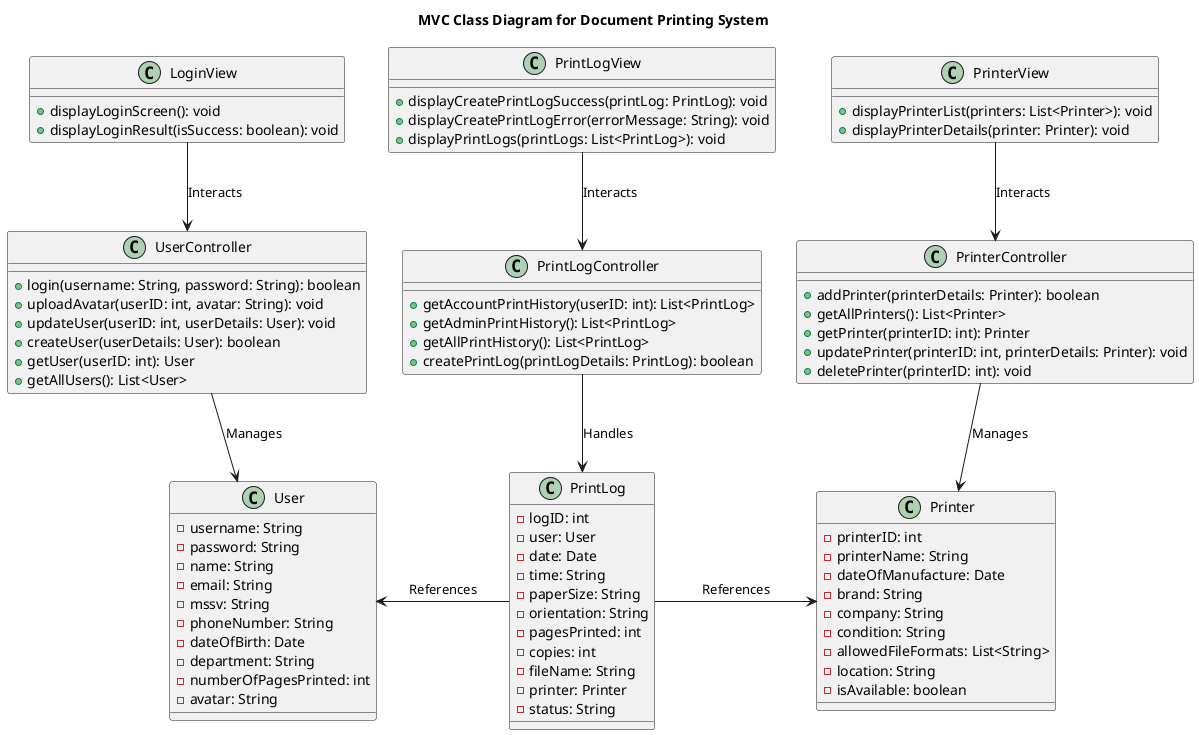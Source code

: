 @startuml mvc
title MVC Class Diagram for Document Printing System

' ==================== MODEL ====================
class User {
    - username: String
    - password: String
    - name: String
    - email: String
    - mssv: String
    - phoneNumber: String
    - dateOfBirth: Date
    - department: String
    - numberOfPagesPrinted: int
    - avatar: String
}

class PrintLog {
    - logID: int
    - user: User
    - date: Date
    - time: String
    - paperSize: String
    - orientation: String
    - pagesPrinted: int
    - copies: int
    - fileName: String
    - printer: Printer
    - status: String
}

class Printer {
    - printerID: int
    - printerName: String
    - dateOfManufacture: Date
    - brand: String
    - company: String
    - condition: String
    - allowedFileFormats: List<String>
    - location: String
    - isAvailable: boolean
}

' ==================== CONTROLLER ====================
class UserController {
    + login(username: String, password: String): boolean
    + uploadAvatar(userID: int, avatar: String): void
    + updateUser(userID: int, userDetails: User): void
    + createUser(userDetails: User): boolean
    + getUser(userID: int): User
    + getAllUsers(): List<User>
}

class PrintLogController {
    + getAccountPrintHistory(userID: int): List<PrintLog>
    + getAdminPrintHistory(): List<PrintLog>
    + getAllPrintHistory(): List<PrintLog>
    + createPrintLog(printLogDetails: PrintLog): boolean
}

class PrinterController {
    + addPrinter(printerDetails: Printer): boolean
    + getAllPrinters(): List<Printer>
    + getPrinter(printerID: int): Printer
    + updatePrinter(printerID: int, printerDetails: Printer): void
    + deletePrinter(printerID: int): void
}

' ==================== VIEW ====================
class LoginView {
    + displayLoginScreen(): void
    + displayLoginResult(isSuccess: boolean): void
}

class PrintLogView {
    + displayCreatePrintLogSuccess(printLog: PrintLog): void
    + displayCreatePrintLogError(errorMessage: String): void
    + displayPrintLogs(printLogs: List<PrintLog>): void
}

class PrinterView {
    + displayPrinterList(printers: List<Printer>): void
    + displayPrinterDetails(printer: Printer): void
}

' ==================== RELATIONSHIPS ====================
UserController --> User : "Manages"
PrintLogController --> PrintLog : "Handles"
PrinterController --> Printer : "Manages"
PrintLog -right-> Printer : "References"
PrintLog -left-> User : "References"
LoginView --> UserController : "Interacts"
PrintLogView --> PrintLogController : "Interacts"
PrinterView --> PrinterController : "Interacts"

@enduml
